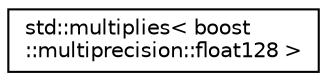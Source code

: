 digraph "类继承关系图"
{
 // INTERACTIVE_SVG=YES
  edge [fontname="Helvetica",fontsize="10",labelfontname="Helvetica",labelfontsize="10"];
  node [fontname="Helvetica",fontsize="10",shape=record];
  rankdir="LR";
  Node1 [label="std::multiplies\< boost\l::multiprecision::float128 \>",height=0.2,width=0.4,color="black", fillcolor="white", style="filled",URL="$structstd_1_1multiplies_3_01boost_1_1multiprecision_1_1float128_01_4.html"];
}

